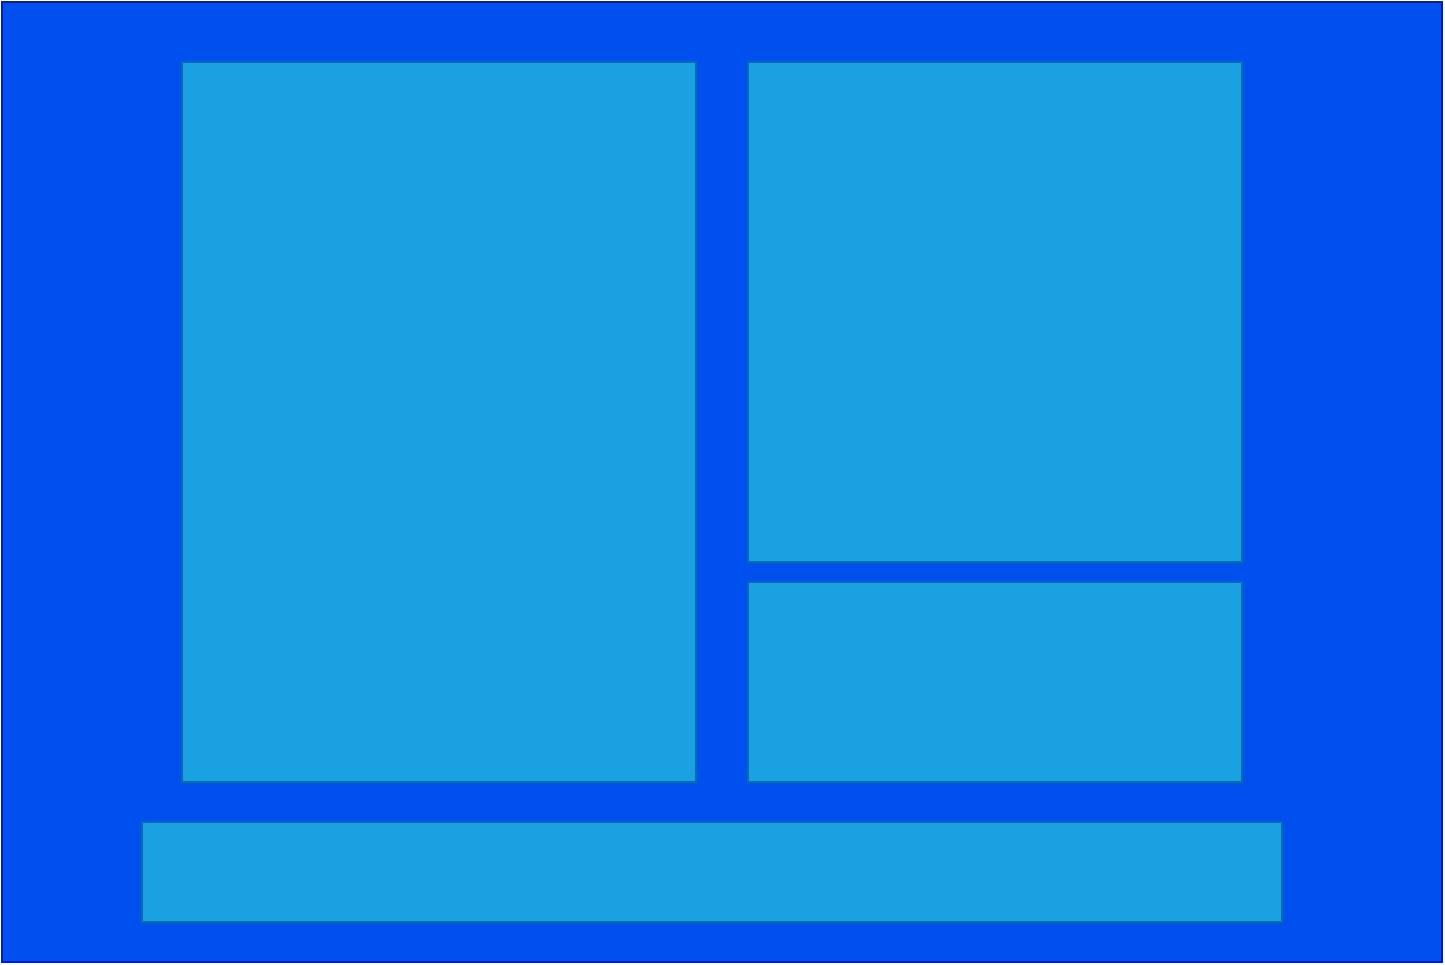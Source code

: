 <mxfile>
    <diagram id="xoPtdvt2cNO2zGpnKPQH" name="Page-1">
        <mxGraphModel dx="936" dy="761" grid="1" gridSize="10" guides="1" tooltips="1" connect="1" arrows="1" fold="1" page="1" pageScale="1" pageWidth="850" pageHeight="1100" math="0" shadow="0">
            <root>
                <mxCell id="0"/>
                <mxCell id="1" parent="0"/>
                <mxCell id="2" value="" style="whiteSpace=wrap;html=1;fillColor=#0050ef;fontColor=#ffffff;strokeColor=#001DBC;" vertex="1" parent="1">
                    <mxGeometry x="80" y="80" width="720" height="480" as="geometry"/>
                </mxCell>
                <mxCell id="3" value="" style="whiteSpace=wrap;html=1;fillColor=#1ba1e2;fontColor=#ffffff;strokeColor=#006EAF;" vertex="1" parent="1">
                    <mxGeometry x="170" y="110" width="257" height="360" as="geometry"/>
                </mxCell>
                <mxCell id="4" value="" style="whiteSpace=wrap;html=1;fillColor=#1ba1e2;fontColor=#ffffff;strokeColor=#006EAF;" vertex="1" parent="1">
                    <mxGeometry x="453" y="110" width="247" height="250" as="geometry"/>
                </mxCell>
                <mxCell id="5" value="" style="whiteSpace=wrap;html=1;fillColor=#1ba1e2;fontColor=#ffffff;strokeColor=#006EAF;" vertex="1" parent="1">
                    <mxGeometry x="453" y="370" width="247" height="100" as="geometry"/>
                </mxCell>
                <mxCell id="6" value="" style="whiteSpace=wrap;html=1;fillColor=#1ba1e2;fontColor=#ffffff;strokeColor=#006EAF;" vertex="1" parent="1">
                    <mxGeometry x="150" y="490" width="570" height="50" as="geometry"/>
                </mxCell>
            </root>
        </mxGraphModel>
    </diagram>
</mxfile>